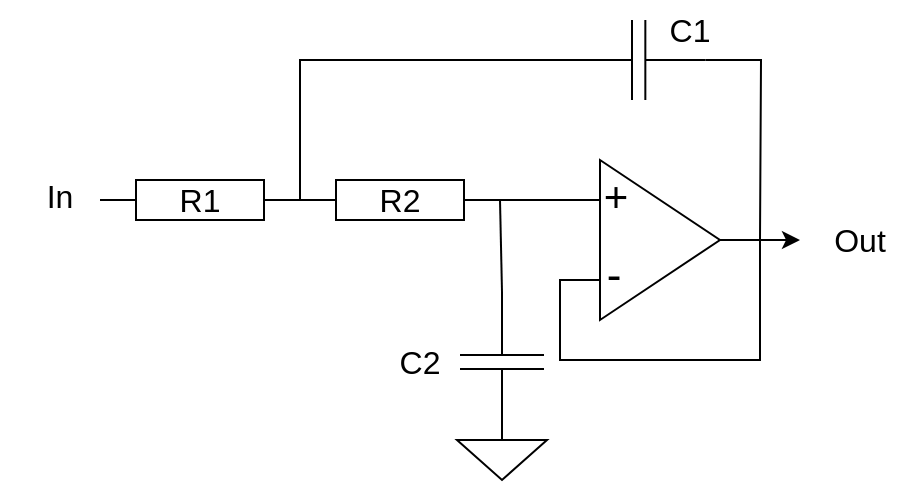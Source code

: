 <mxfile version="26.0.4">
  <diagram name="Page-1" id="DIJfXaSiZgpQiBbqE2nx">
    <mxGraphModel dx="650" dy="383" grid="0" gridSize="10" guides="1" tooltips="1" connect="1" arrows="1" fold="1" page="0" pageScale="1" pageWidth="450" pageHeight="300" math="0" shadow="0">
      <root>
        <mxCell id="0" />
        <mxCell id="1" parent="0" />
        <mxCell id="puvLmINCdq48PFnhJvnb-30" value="" style="group" vertex="1" connectable="0" parent="1">
          <mxGeometry width="460" height="240" as="geometry" />
        </mxCell>
        <mxCell id="puvLmINCdq48PFnhJvnb-16" style="edgeStyle=orthogonalEdgeStyle;rounded=0;orthogonalLoop=1;jettySize=auto;html=1;exitX=1;exitY=0.5;exitDx=0;exitDy=0;exitPerimeter=0;entryX=0;entryY=0.25;entryDx=0;entryDy=0;endArrow=none;endFill=0;" edge="1" parent="puvLmINCdq48PFnhJvnb-30" source="puvLmINCdq48PFnhJvnb-1" target="puvLmINCdq48PFnhJvnb-4">
          <mxGeometry relative="1" as="geometry" />
        </mxCell>
        <mxCell id="puvLmINCdq48PFnhJvnb-1" value="" style="pointerEvents=1;verticalLabelPosition=bottom;shadow=0;dashed=0;align=center;html=1;verticalAlign=top;shape=mxgraph.electrical.resistors.resistor_1;" vertex="1" parent="puvLmINCdq48PFnhJvnb-30">
          <mxGeometry x="150" y="90" width="100" height="20" as="geometry" />
        </mxCell>
        <mxCell id="puvLmINCdq48PFnhJvnb-2" value="" style="pointerEvents=1;verticalLabelPosition=bottom;shadow=0;dashed=0;align=center;html=1;verticalAlign=top;shape=mxgraph.electrical.resistors.resistor_1;" vertex="1" parent="puvLmINCdq48PFnhJvnb-30">
          <mxGeometry x="50" y="90" width="100" height="20" as="geometry" />
        </mxCell>
        <mxCell id="puvLmINCdq48PFnhJvnb-27" style="edgeStyle=none;rounded=0;orthogonalLoop=1;jettySize=auto;html=1;exitX=1;exitY=0.5;exitDx=0;exitDy=0;" edge="1" parent="puvLmINCdq48PFnhJvnb-30" source="puvLmINCdq48PFnhJvnb-4" target="puvLmINCdq48PFnhJvnb-28">
          <mxGeometry relative="1" as="geometry">
            <mxPoint x="410" y="119.923" as="targetPoint" />
          </mxGeometry>
        </mxCell>
        <mxCell id="puvLmINCdq48PFnhJvnb-4" value="" style="triangle;whiteSpace=wrap;html=1;" vertex="1" parent="puvLmINCdq48PFnhJvnb-30">
          <mxGeometry x="300" y="80" width="60" height="80" as="geometry" />
        </mxCell>
        <mxCell id="puvLmINCdq48PFnhJvnb-25" style="edgeStyle=orthogonalEdgeStyle;rounded=0;orthogonalLoop=1;jettySize=auto;html=1;exitX=1;exitY=0.5;exitDx=0;exitDy=0;exitPerimeter=0;endArrow=none;endFill=0;" edge="1" parent="puvLmINCdq48PFnhJvnb-30" source="puvLmINCdq48PFnhJvnb-5">
          <mxGeometry relative="1" as="geometry">
            <mxPoint x="380" y="120" as="targetPoint" />
          </mxGeometry>
        </mxCell>
        <mxCell id="puvLmINCdq48PFnhJvnb-26" style="edgeStyle=orthogonalEdgeStyle;rounded=0;orthogonalLoop=1;jettySize=auto;html=1;exitX=0;exitY=0.5;exitDx=0;exitDy=0;exitPerimeter=0;entryX=1;entryY=0.5;entryDx=0;entryDy=0;entryPerimeter=0;endArrow=none;endFill=0;" edge="1" parent="puvLmINCdq48PFnhJvnb-30" source="puvLmINCdq48PFnhJvnb-5" target="puvLmINCdq48PFnhJvnb-2">
          <mxGeometry relative="1" as="geometry">
            <mxPoint x="250" y="100" as="targetPoint" />
            <Array as="points">
              <mxPoint x="150" y="30" />
            </Array>
          </mxGeometry>
        </mxCell>
        <mxCell id="puvLmINCdq48PFnhJvnb-5" value="" style="pointerEvents=1;verticalLabelPosition=bottom;shadow=0;dashed=0;align=center;html=1;verticalAlign=top;shape=mxgraph.electrical.capacitors.capacitor_1;" vertex="1" parent="puvLmINCdq48PFnhJvnb-30">
          <mxGeometry x="286" y="10" width="66.67" height="40" as="geometry" />
        </mxCell>
        <mxCell id="puvLmINCdq48PFnhJvnb-9" value="" style="pointerEvents=1;verticalLabelPosition=bottom;shadow=0;dashed=0;align=center;html=1;verticalAlign=top;shape=mxgraph.electrical.capacitors.capacitor_1;rotation=-90;" vertex="1" parent="puvLmINCdq48PFnhJvnb-30">
          <mxGeometry x="216" y="160" width="70" height="42" as="geometry" />
        </mxCell>
        <mxCell id="puvLmINCdq48PFnhJvnb-12" style="edgeStyle=none;rounded=0;orthogonalLoop=1;jettySize=auto;html=1;exitX=1;exitY=0.5;exitDx=0;exitDy=0;exitPerimeter=0;entryX=1;entryY=0.5;entryDx=0;entryDy=0;entryPerimeter=0;endArrow=none;endFill=0;" edge="1" parent="puvLmINCdq48PFnhJvnb-30" source="puvLmINCdq48PFnhJvnb-9" target="puvLmINCdq48PFnhJvnb-1">
          <mxGeometry relative="1" as="geometry" />
        </mxCell>
        <mxCell id="puvLmINCdq48PFnhJvnb-17" style="edgeStyle=orthogonalEdgeStyle;rounded=0;orthogonalLoop=1;jettySize=auto;html=1;exitX=0;exitY=0.75;exitDx=0;exitDy=0;entryX=1;entryY=0.5;entryDx=0;entryDy=0;endArrow=none;endFill=0;" edge="1" parent="puvLmINCdq48PFnhJvnb-30" source="puvLmINCdq48PFnhJvnb-4" target="puvLmINCdq48PFnhJvnb-4">
          <mxGeometry relative="1" as="geometry" />
        </mxCell>
        <mxCell id="puvLmINCdq48PFnhJvnb-18" value="&lt;font style=&quot;font-size: 21px;&quot;&gt;+&lt;/font&gt;" style="text;html=1;align=center;verticalAlign=middle;whiteSpace=wrap;rounded=0;" vertex="1" parent="puvLmINCdq48PFnhJvnb-30">
          <mxGeometry x="277.5" y="83" width="60" height="30" as="geometry" />
        </mxCell>
        <mxCell id="puvLmINCdq48PFnhJvnb-19" value="&lt;font style=&quot;font-size: 22px;&quot;&gt;-&lt;/font&gt;" style="text;html=1;align=center;verticalAlign=middle;whiteSpace=wrap;rounded=0;" vertex="1" parent="puvLmINCdq48PFnhJvnb-30">
          <mxGeometry x="276.5" y="123" width="60" height="30" as="geometry" />
        </mxCell>
        <mxCell id="puvLmINCdq48PFnhJvnb-20" value="&lt;font style=&quot;font-size: 16px;&quot;&gt;R1&lt;/font&gt;" style="text;html=1;align=center;verticalAlign=middle;whiteSpace=wrap;rounded=0;" vertex="1" parent="puvLmINCdq48PFnhJvnb-30">
          <mxGeometry x="70" y="85" width="60" height="30" as="geometry" />
        </mxCell>
        <mxCell id="puvLmINCdq48PFnhJvnb-21" value="&lt;font style=&quot;font-size: 16px;&quot;&gt;R2&lt;/font&gt;" style="text;html=1;align=center;verticalAlign=middle;whiteSpace=wrap;rounded=0;" vertex="1" parent="puvLmINCdq48PFnhJvnb-30">
          <mxGeometry x="170" y="85" width="60" height="30" as="geometry" />
        </mxCell>
        <mxCell id="puvLmINCdq48PFnhJvnb-22" value="&lt;font style=&quot;font-size: 16px;&quot;&gt;C1&lt;/font&gt;" style="text;html=1;align=center;verticalAlign=middle;whiteSpace=wrap;rounded=0;" vertex="1" parent="puvLmINCdq48PFnhJvnb-30">
          <mxGeometry x="315" width="60" height="30" as="geometry" />
        </mxCell>
        <mxCell id="puvLmINCdq48PFnhJvnb-23" value="&lt;font style=&quot;font-size: 16px;&quot;&gt;C2&lt;/font&gt;" style="text;html=1;align=center;verticalAlign=middle;whiteSpace=wrap;rounded=0;" vertex="1" parent="puvLmINCdq48PFnhJvnb-30">
          <mxGeometry x="180" y="166" width="60" height="30" as="geometry" />
        </mxCell>
        <mxCell id="puvLmINCdq48PFnhJvnb-24" value="" style="pointerEvents=1;verticalLabelPosition=bottom;shadow=0;dashed=0;align=center;html=1;verticalAlign=top;shape=mxgraph.electrical.signal_sources.signal_ground;" vertex="1" parent="puvLmINCdq48PFnhJvnb-30">
          <mxGeometry x="228.5" y="210" width="45" height="30" as="geometry" />
        </mxCell>
        <mxCell id="puvLmINCdq48PFnhJvnb-28" value="&lt;font style=&quot;font-size: 16px;&quot;&gt;Out&lt;/font&gt;" style="text;html=1;align=center;verticalAlign=middle;whiteSpace=wrap;rounded=0;" vertex="1" parent="puvLmINCdq48PFnhJvnb-30">
          <mxGeometry x="400" y="105.003" width="60" height="30" as="geometry" />
        </mxCell>
        <mxCell id="puvLmINCdq48PFnhJvnb-29" value="&lt;font style=&quot;font-size: 16px;&quot;&gt;In&lt;/font&gt;" style="text;html=1;align=center;verticalAlign=middle;whiteSpace=wrap;rounded=0;" vertex="1" parent="puvLmINCdq48PFnhJvnb-30">
          <mxGeometry y="83.003" width="60" height="30" as="geometry" />
        </mxCell>
      </root>
    </mxGraphModel>
  </diagram>
</mxfile>
